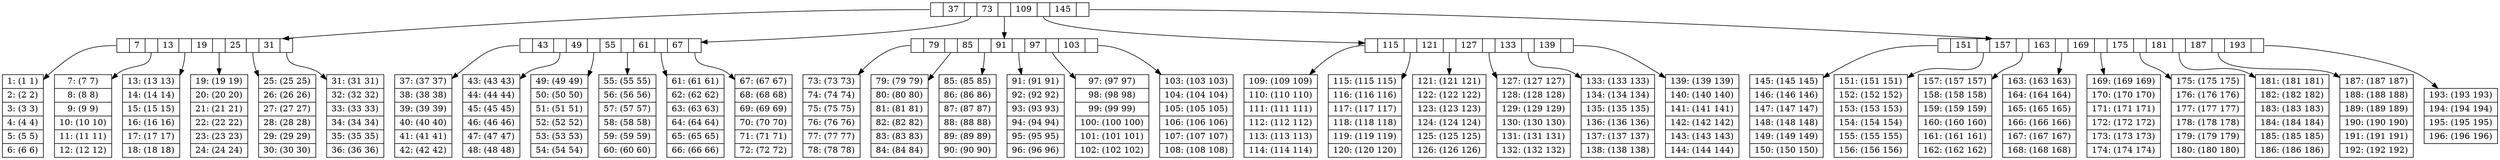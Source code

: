 digraph g {
  node [shape=record, height=0.1];
  node14[label = "<f0>|37|<f1>|73|<f2>|109|<f3>|145|<f4>"];
  node2[label = "<f0>|7|<f1>|13|<f2>|19|<f3>|25|<f4>|31|<f5>"];
  node0[label = "{1: (1 1)|2: (2 2)|3: (3 3)|4: (4 4)|5: (5 5)|6: (6 6)}"];
  "node2":f0 -> "node0";
  node1[label = "{7: (7 7)|8: (8 8)|9: (9 9)|10: (10 10)|11: (11 11)|12: (12 12)}"];
  "node2":f1 -> "node1";
  node3[label = "{13: (13 13)|14: (14 14)|15: (15 15)|16: (16 16)|17: (17 17)|18: (18 18)}"];
  "node2":f2 -> "node3";
  node4[label = "{19: (19 19)|20: (20 20)|21: (21 21)|22: (22 22)|23: (23 23)|24: (24 24)}"];
  "node2":f3 -> "node4";
  node5[label = "{25: (25 25)|26: (26 26)|27: (27 27)|28: (28 28)|29: (29 29)|30: (30 30)}"];
  "node2":f4 -> "node5";
  node6[label = "{31: (31 31)|32: (32 32)|33: (33 33)|34: (34 34)|35: (35 35)|36: (36 36)}"];
  "node2":f5 -> "node6";
  "node14":f0 -> "node2";
  node13[label = "<f0>|43|<f1>|49|<f2>|55|<f3>|61|<f4>|67|<f5>"];
  node7[label = "{37: (37 37)|38: (38 38)|39: (39 39)|40: (40 40)|41: (41 41)|42: (42 42)}"];
  "node13":f0 -> "node7";
  node8[label = "{43: (43 43)|44: (44 44)|45: (45 45)|46: (46 46)|47: (47 47)|48: (48 48)}"];
  "node13":f1 -> "node8";
  node9[label = "{49: (49 49)|50: (50 50)|51: (51 51)|52: (52 52)|53: (53 53)|54: (54 54)}"];
  "node13":f2 -> "node9";
  node10[label = "{55: (55 55)|56: (56 56)|57: (57 57)|58: (58 58)|59: (59 59)|60: (60 60)}"];
  "node13":f3 -> "node10";
  node11[label = "{61: (61 61)|62: (62 62)|63: (63 63)|64: (64 64)|65: (65 65)|66: (66 66)}"];
  "node13":f4 -> "node11";
  node12[label = "{67: (67 67)|68: (68 68)|69: (69 69)|70: (70 70)|71: (71 71)|72: (72 72)}"];
  "node13":f5 -> "node12";
  "node14":f1 -> "node13";
  node21[label = "<f0>|79|<f1>|85|<f2>|91|<f3>|97|<f4>|103|<f5>"];
  node15[label = "{73: (73 73)|74: (74 74)|75: (75 75)|76: (76 76)|77: (77 77)|78: (78 78)}"];
  "node21":f0 -> "node15";
  node16[label = "{79: (79 79)|80: (80 80)|81: (81 81)|82: (82 82)|83: (83 83)|84: (84 84)}"];
  "node21":f1 -> "node16";
  node17[label = "{85: (85 85)|86: (86 86)|87: (87 87)|88: (88 88)|89: (89 89)|90: (90 90)}"];
  "node21":f2 -> "node17";
  node18[label = "{91: (91 91)|92: (92 92)|93: (93 93)|94: (94 94)|95: (95 95)|96: (96 96)}"];
  "node21":f3 -> "node18";
  node19[label = "{97: (97 97)|98: (98 98)|99: (99 99)|100: (100 100)|101: (101 101)|102: (102 102)}"];
  "node21":f4 -> "node19";
  node20[label = "{103: (103 103)|104: (104 104)|105: (105 105)|106: (106 106)|107: (107 107)|108: (108 108)}"];
  "node21":f5 -> "node20";
  "node14":f2 -> "node21";
  node28[label = "<f0>|115|<f1>|121|<f2>|127|<f3>|133|<f4>|139|<f5>"];
  node22[label = "{109: (109 109)|110: (110 110)|111: (111 111)|112: (112 112)|113: (113 113)|114: (114 114)}"];
  "node28":f0 -> "node22";
  node23[label = "{115: (115 115)|116: (116 116)|117: (117 117)|118: (118 118)|119: (119 119)|120: (120 120)}"];
  "node28":f1 -> "node23";
  node24[label = "{121: (121 121)|122: (122 122)|123: (123 123)|124: (124 124)|125: (125 125)|126: (126 126)}"];
  "node28":f2 -> "node24";
  node25[label = "{127: (127 127)|128: (128 128)|129: (129 129)|130: (130 130)|131: (131 131)|132: (132 132)}"];
  "node28":f3 -> "node25";
  node26[label = "{133: (133 133)|134: (134 134)|135: (135 135)|136: (136 136)|137: (137 137)|138: (138 138)}"];
  "node28":f4 -> "node26";
  node27[label = "{139: (139 139)|140: (140 140)|141: (141 141)|142: (142 142)|143: (143 143)|144: (144 144)}"];
  "node28":f5 -> "node27";
  "node14":f3 -> "node28";
  node35[label = "<f0>|151|<f1>|157|<f2>|163|<f3>|169|<f4>|175|<f5>|181|<f6>|187|<f7>|193|<f8>"];
  node29[label = "{145: (145 145)|146: (146 146)|147: (147 147)|148: (148 148)|149: (149 149)|150: (150 150)}"];
  "node35":f0 -> "node29";
  node30[label = "{151: (151 151)|152: (152 152)|153: (153 153)|154: (154 154)|155: (155 155)|156: (156 156)}"];
  "node35":f1 -> "node30";
  node31[label = "{157: (157 157)|158: (158 158)|159: (159 159)|160: (160 160)|161: (161 161)|162: (162 162)}"];
  "node35":f2 -> "node31";
  node32[label = "{163: (163 163)|164: (164 164)|165: (165 165)|166: (166 166)|167: (167 167)|168: (168 168)}"];
  "node35":f3 -> "node32";
  node33[label = "{169: (169 169)|170: (170 170)|171: (171 171)|172: (172 172)|173: (173 173)|174: (174 174)}"];
  "node35":f4 -> "node33";
  node34[label = "{175: (175 175)|176: (176 176)|177: (177 177)|178: (178 178)|179: (179 179)|180: (180 180)}"];
  "node35":f5 -> "node34";
  node36[label = "{181: (181 181)|182: (182 182)|183: (183 183)|184: (184 184)|185: (185 185)|186: (186 186)}"];
  "node35":f6 -> "node36";
  node37[label = "{187: (187 187)|188: (188 188)|189: (189 189)|190: (190 190)|191: (191 191)|192: (192 192)}"];
  "node35":f7 -> "node37";
  node38[label = "{193: (193 193)|194: (194 194)|195: (195 195)|196: (196 196)}"];
  "node35":f8 -> "node38";
  "node14":f4 -> "node35";
}